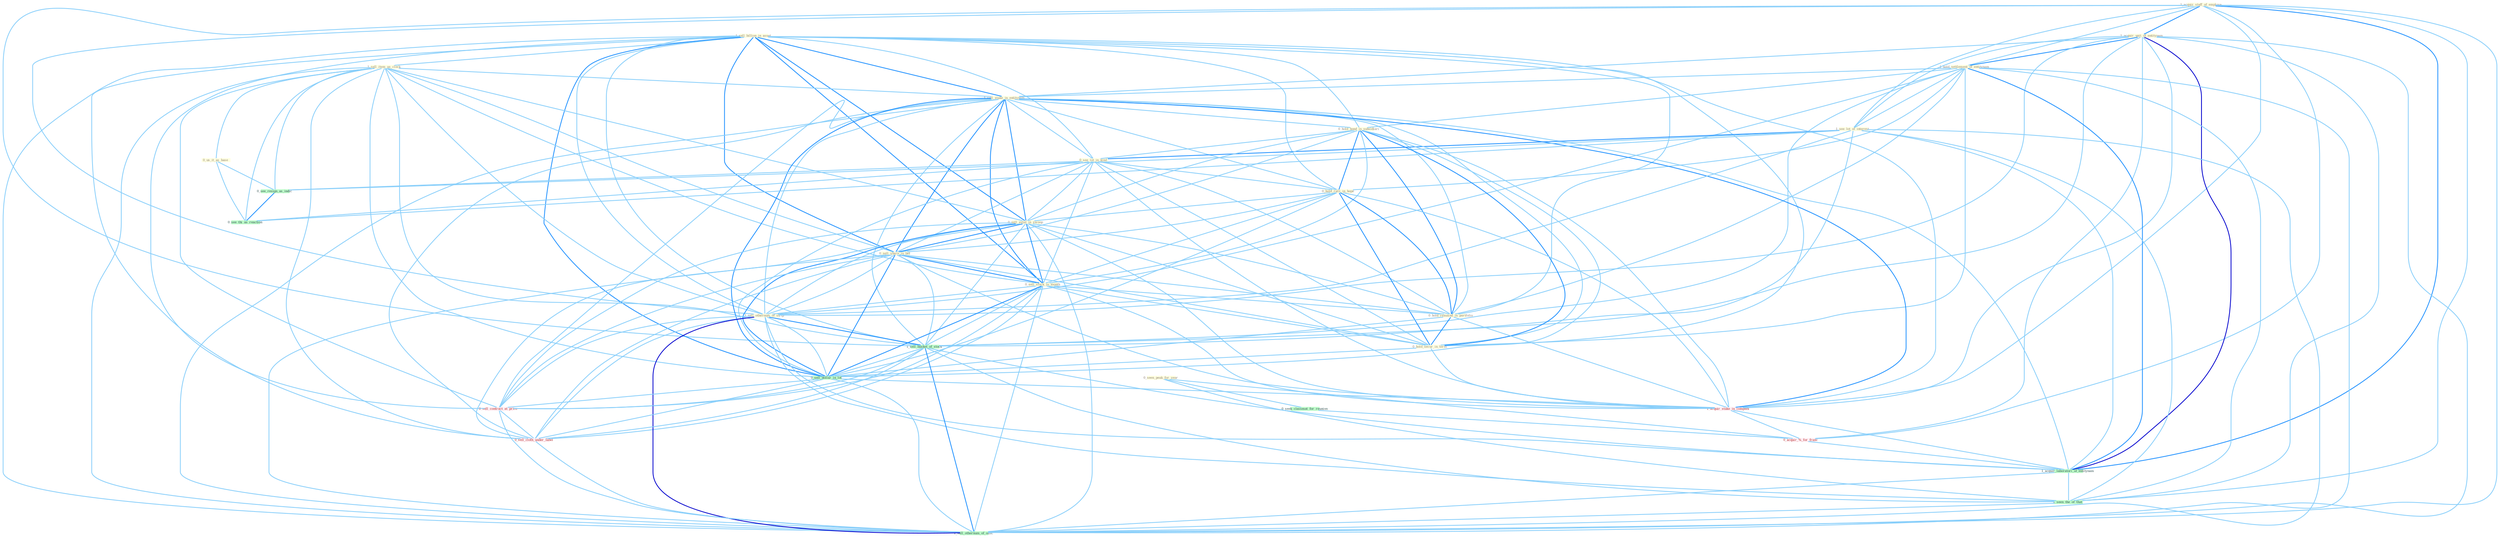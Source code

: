 Graph G{ 
    node
    [shape=polygon,style=filled,width=.5,height=.06,color="#BDFCC9",fixedsize=true,fontsize=4,
    fontcolor="#2f4f4f"];
    {node
    [color="#ffffe0", fontcolor="#8b7d6b"] "1_acquir_staff_of_employe " "1_sell_billion_in_asset " "1_acquir_unit_of_entitynam " "1_hold_settlement_of_entitynam " "0_seen_peak_for_year " "1_sell_item_as_clock " "1_sell_stake_in_entitynam " "1_see_lot_of_interest " "0_hold_bond_in_subsidiari " "0_see_lot_in_kind " "0_hold_ralli_in_hope " "0_sell_estat_in_swoop " "0_sell_share_in_bet " "0_sell_stock_in_month " "1_sell_othernum_of_strip " "0_us_it_as_base " "0_hold_remaind_in_portfolio " "0_hold_secur_in_term "}
{node [color="#fff0f5", fontcolor="#b22222"] "1_acquir_stake_in_compani " "0_acquir_%_for_franc " "0_sell_contract_at_price " "0_sell_cloth_under_label "}
edge [color="#B0E2FF"];

	"1_acquir_staff_of_employe " -- "1_acquir_unit_of_entitynam " [w="2", color="#1e90ff" , len=0.8];
	"1_acquir_staff_of_employe " -- "1_hold_settlement_of_entitynam " [w="1", color="#87cefa" ];
	"1_acquir_staff_of_employe " -- "1_see_lot_of_interest " [w="1", color="#87cefa" ];
	"1_acquir_staff_of_employe " -- "1_sell_othernum_of_strip " [w="1", color="#87cefa" ];
	"1_acquir_staff_of_employe " -- "1_sell_basket_of_stock " [w="1", color="#87cefa" ];
	"1_acquir_staff_of_employe " -- "1_acquir_stake_in_compani " [w="1", color="#87cefa" ];
	"1_acquir_staff_of_employe " -- "0_acquir_%_for_franc " [w="1", color="#87cefa" ];
	"1_acquir_staff_of_employe " -- "1_acquir_laboratori_of_entitynam " [w="2", color="#1e90ff" , len=0.8];
	"1_acquir_staff_of_employe " -- "1_seen_the_of_that " [w="1", color="#87cefa" ];
	"1_acquir_staff_of_employe " -- "1_sell_othernum_of_offic " [w="1", color="#87cefa" ];
	"1_sell_billion_in_asset " -- "1_sell_item_as_clock " [w="1", color="#87cefa" ];
	"1_sell_billion_in_asset " -- "1_sell_stake_in_entitynam " [w="2", color="#1e90ff" , len=0.8];
	"1_sell_billion_in_asset " -- "0_hold_bond_in_subsidiari " [w="1", color="#87cefa" ];
	"1_sell_billion_in_asset " -- "0_see_lot_in_kind " [w="1", color="#87cefa" ];
	"1_sell_billion_in_asset " -- "0_hold_ralli_in_hope " [w="1", color="#87cefa" ];
	"1_sell_billion_in_asset " -- "0_sell_estat_in_swoop " [w="2", color="#1e90ff" , len=0.8];
	"1_sell_billion_in_asset " -- "0_sell_share_in_bet " [w="2", color="#1e90ff" , len=0.8];
	"1_sell_billion_in_asset " -- "0_sell_stock_in_month " [w="2", color="#1e90ff" , len=0.8];
	"1_sell_billion_in_asset " -- "1_sell_othernum_of_strip " [w="1", color="#87cefa" ];
	"1_sell_billion_in_asset " -- "0_hold_remaind_in_portfolio " [w="1", color="#87cefa" ];
	"1_sell_billion_in_asset " -- "0_hold_secur_in_term " [w="1", color="#87cefa" ];
	"1_sell_billion_in_asset " -- "1_sell_basket_of_stock " [w="1", color="#87cefa" ];
	"1_sell_billion_in_asset " -- "0_sell_dollar_in_lot " [w="2", color="#1e90ff" , len=0.8];
	"1_sell_billion_in_asset " -- "1_acquir_stake_in_compani " [w="1", color="#87cefa" ];
	"1_sell_billion_in_asset " -- "0_sell_contract_at_price " [w="1", color="#87cefa" ];
	"1_sell_billion_in_asset " -- "0_sell_cloth_under_label " [w="1", color="#87cefa" ];
	"1_sell_billion_in_asset " -- "1_sell_othernum_of_offic " [w="1", color="#87cefa" ];
	"1_acquir_unit_of_entitynam " -- "1_hold_settlement_of_entitynam " [w="2", color="#1e90ff" , len=0.8];
	"1_acquir_unit_of_entitynam " -- "1_sell_stake_in_entitynam " [w="1", color="#87cefa" ];
	"1_acquir_unit_of_entitynam " -- "1_see_lot_of_interest " [w="1", color="#87cefa" ];
	"1_acquir_unit_of_entitynam " -- "1_sell_othernum_of_strip " [w="1", color="#87cefa" ];
	"1_acquir_unit_of_entitynam " -- "1_sell_basket_of_stock " [w="1", color="#87cefa" ];
	"1_acquir_unit_of_entitynam " -- "1_acquir_stake_in_compani " [w="1", color="#87cefa" ];
	"1_acquir_unit_of_entitynam " -- "0_acquir_%_for_franc " [w="1", color="#87cefa" ];
	"1_acquir_unit_of_entitynam " -- "1_acquir_laboratori_of_entitynam " [w="3", color="#0000cd" , len=0.6];
	"1_acquir_unit_of_entitynam " -- "1_seen_the_of_that " [w="1", color="#87cefa" ];
	"1_acquir_unit_of_entitynam " -- "1_sell_othernum_of_offic " [w="1", color="#87cefa" ];
	"1_hold_settlement_of_entitynam " -- "1_sell_stake_in_entitynam " [w="1", color="#87cefa" ];
	"1_hold_settlement_of_entitynam " -- "1_see_lot_of_interest " [w="1", color="#87cefa" ];
	"1_hold_settlement_of_entitynam " -- "0_hold_bond_in_subsidiari " [w="1", color="#87cefa" ];
	"1_hold_settlement_of_entitynam " -- "0_hold_ralli_in_hope " [w="1", color="#87cefa" ];
	"1_hold_settlement_of_entitynam " -- "1_sell_othernum_of_strip " [w="1", color="#87cefa" ];
	"1_hold_settlement_of_entitynam " -- "0_hold_remaind_in_portfolio " [w="1", color="#87cefa" ];
	"1_hold_settlement_of_entitynam " -- "0_hold_secur_in_term " [w="1", color="#87cefa" ];
	"1_hold_settlement_of_entitynam " -- "1_sell_basket_of_stock " [w="1", color="#87cefa" ];
	"1_hold_settlement_of_entitynam " -- "1_acquir_laboratori_of_entitynam " [w="2", color="#1e90ff" , len=0.8];
	"1_hold_settlement_of_entitynam " -- "1_seen_the_of_that " [w="1", color="#87cefa" ];
	"1_hold_settlement_of_entitynam " -- "1_sell_othernum_of_offic " [w="1", color="#87cefa" ];
	"0_seen_peak_for_year " -- "0_seek_classmat_for_reunion " [w="1", color="#87cefa" ];
	"0_seen_peak_for_year " -- "0_acquir_%_for_franc " [w="1", color="#87cefa" ];
	"0_seen_peak_for_year " -- "1_seen_the_of_that " [w="1", color="#87cefa" ];
	"1_sell_item_as_clock " -- "1_sell_stake_in_entitynam " [w="1", color="#87cefa" ];
	"1_sell_item_as_clock " -- "0_sell_estat_in_swoop " [w="1", color="#87cefa" ];
	"1_sell_item_as_clock " -- "0_sell_share_in_bet " [w="1", color="#87cefa" ];
	"1_sell_item_as_clock " -- "0_sell_stock_in_month " [w="1", color="#87cefa" ];
	"1_sell_item_as_clock " -- "1_sell_othernum_of_strip " [w="1", color="#87cefa" ];
	"1_sell_item_as_clock " -- "0_us_it_as_base " [w="1", color="#87cefa" ];
	"1_sell_item_as_clock " -- "1_sell_basket_of_stock " [w="1", color="#87cefa" ];
	"1_sell_item_as_clock " -- "0_sell_dollar_in_lot " [w="1", color="#87cefa" ];
	"1_sell_item_as_clock " -- "0_see_resign_as_indic " [w="1", color="#87cefa" ];
	"1_sell_item_as_clock " -- "0_sell_contract_at_price " [w="1", color="#87cefa" ];
	"1_sell_item_as_clock " -- "0_sell_cloth_under_label " [w="1", color="#87cefa" ];
	"1_sell_item_as_clock " -- "1_sell_othernum_of_offic " [w="1", color="#87cefa" ];
	"1_sell_item_as_clock " -- "0_see_thi_as_reaction " [w="1", color="#87cefa" ];
	"1_sell_stake_in_entitynam " -- "0_hold_bond_in_subsidiari " [w="1", color="#87cefa" ];
	"1_sell_stake_in_entitynam " -- "0_see_lot_in_kind " [w="1", color="#87cefa" ];
	"1_sell_stake_in_entitynam " -- "0_hold_ralli_in_hope " [w="1", color="#87cefa" ];
	"1_sell_stake_in_entitynam " -- "0_sell_estat_in_swoop " [w="2", color="#1e90ff" , len=0.8];
	"1_sell_stake_in_entitynam " -- "0_sell_share_in_bet " [w="2", color="#1e90ff" , len=0.8];
	"1_sell_stake_in_entitynam " -- "0_sell_stock_in_month " [w="2", color="#1e90ff" , len=0.8];
	"1_sell_stake_in_entitynam " -- "1_sell_othernum_of_strip " [w="1", color="#87cefa" ];
	"1_sell_stake_in_entitynam " -- "0_hold_remaind_in_portfolio " [w="1", color="#87cefa" ];
	"1_sell_stake_in_entitynam " -- "0_hold_secur_in_term " [w="1", color="#87cefa" ];
	"1_sell_stake_in_entitynam " -- "1_sell_basket_of_stock " [w="1", color="#87cefa" ];
	"1_sell_stake_in_entitynam " -- "0_sell_dollar_in_lot " [w="2", color="#1e90ff" , len=0.8];
	"1_sell_stake_in_entitynam " -- "1_acquir_stake_in_compani " [w="2", color="#1e90ff" , len=0.8];
	"1_sell_stake_in_entitynam " -- "0_sell_contract_at_price " [w="1", color="#87cefa" ];
	"1_sell_stake_in_entitynam " -- "1_acquir_laboratori_of_entitynam " [w="1", color="#87cefa" ];
	"1_sell_stake_in_entitynam " -- "0_sell_cloth_under_label " [w="1", color="#87cefa" ];
	"1_sell_stake_in_entitynam " -- "1_sell_othernum_of_offic " [w="1", color="#87cefa" ];
	"1_see_lot_of_interest " -- "0_see_lot_in_kind " [w="2", color="#1e90ff" , len=0.8];
	"1_see_lot_of_interest " -- "1_sell_othernum_of_strip " [w="1", color="#87cefa" ];
	"1_see_lot_of_interest " -- "1_sell_basket_of_stock " [w="1", color="#87cefa" ];
	"1_see_lot_of_interest " -- "0_see_resign_as_indic " [w="1", color="#87cefa" ];
	"1_see_lot_of_interest " -- "1_acquir_laboratori_of_entitynam " [w="1", color="#87cefa" ];
	"1_see_lot_of_interest " -- "1_seen_the_of_that " [w="1", color="#87cefa" ];
	"1_see_lot_of_interest " -- "1_sell_othernum_of_offic " [w="1", color="#87cefa" ];
	"1_see_lot_of_interest " -- "0_see_thi_as_reaction " [w="1", color="#87cefa" ];
	"0_hold_bond_in_subsidiari " -- "0_see_lot_in_kind " [w="1", color="#87cefa" ];
	"0_hold_bond_in_subsidiari " -- "0_hold_ralli_in_hope " [w="2", color="#1e90ff" , len=0.8];
	"0_hold_bond_in_subsidiari " -- "0_sell_estat_in_swoop " [w="1", color="#87cefa" ];
	"0_hold_bond_in_subsidiari " -- "0_sell_share_in_bet " [w="1", color="#87cefa" ];
	"0_hold_bond_in_subsidiari " -- "0_sell_stock_in_month " [w="1", color="#87cefa" ];
	"0_hold_bond_in_subsidiari " -- "0_hold_remaind_in_portfolio " [w="2", color="#1e90ff" , len=0.8];
	"0_hold_bond_in_subsidiari " -- "0_hold_secur_in_term " [w="2", color="#1e90ff" , len=0.8];
	"0_hold_bond_in_subsidiari " -- "0_sell_dollar_in_lot " [w="1", color="#87cefa" ];
	"0_hold_bond_in_subsidiari " -- "1_acquir_stake_in_compani " [w="1", color="#87cefa" ];
	"0_see_lot_in_kind " -- "0_hold_ralli_in_hope " [w="1", color="#87cefa" ];
	"0_see_lot_in_kind " -- "0_sell_estat_in_swoop " [w="1", color="#87cefa" ];
	"0_see_lot_in_kind " -- "0_sell_share_in_bet " [w="1", color="#87cefa" ];
	"0_see_lot_in_kind " -- "0_sell_stock_in_month " [w="1", color="#87cefa" ];
	"0_see_lot_in_kind " -- "0_hold_remaind_in_portfolio " [w="1", color="#87cefa" ];
	"0_see_lot_in_kind " -- "0_hold_secur_in_term " [w="1", color="#87cefa" ];
	"0_see_lot_in_kind " -- "0_sell_dollar_in_lot " [w="1", color="#87cefa" ];
	"0_see_lot_in_kind " -- "0_see_resign_as_indic " [w="1", color="#87cefa" ];
	"0_see_lot_in_kind " -- "1_acquir_stake_in_compani " [w="1", color="#87cefa" ];
	"0_see_lot_in_kind " -- "0_see_thi_as_reaction " [w="1", color="#87cefa" ];
	"0_hold_ralli_in_hope " -- "0_sell_estat_in_swoop " [w="1", color="#87cefa" ];
	"0_hold_ralli_in_hope " -- "0_sell_share_in_bet " [w="1", color="#87cefa" ];
	"0_hold_ralli_in_hope " -- "0_sell_stock_in_month " [w="1", color="#87cefa" ];
	"0_hold_ralli_in_hope " -- "0_hold_remaind_in_portfolio " [w="2", color="#1e90ff" , len=0.8];
	"0_hold_ralli_in_hope " -- "0_hold_secur_in_term " [w="2", color="#1e90ff" , len=0.8];
	"0_hold_ralli_in_hope " -- "0_sell_dollar_in_lot " [w="1", color="#87cefa" ];
	"0_hold_ralli_in_hope " -- "1_acquir_stake_in_compani " [w="1", color="#87cefa" ];
	"0_sell_estat_in_swoop " -- "0_sell_share_in_bet " [w="2", color="#1e90ff" , len=0.8];
	"0_sell_estat_in_swoop " -- "0_sell_stock_in_month " [w="2", color="#1e90ff" , len=0.8];
	"0_sell_estat_in_swoop " -- "1_sell_othernum_of_strip " [w="1", color="#87cefa" ];
	"0_sell_estat_in_swoop " -- "0_hold_remaind_in_portfolio " [w="1", color="#87cefa" ];
	"0_sell_estat_in_swoop " -- "0_hold_secur_in_term " [w="1", color="#87cefa" ];
	"0_sell_estat_in_swoop " -- "1_sell_basket_of_stock " [w="1", color="#87cefa" ];
	"0_sell_estat_in_swoop " -- "0_sell_dollar_in_lot " [w="2", color="#1e90ff" , len=0.8];
	"0_sell_estat_in_swoop " -- "1_acquir_stake_in_compani " [w="1", color="#87cefa" ];
	"0_sell_estat_in_swoop " -- "0_sell_contract_at_price " [w="1", color="#87cefa" ];
	"0_sell_estat_in_swoop " -- "0_sell_cloth_under_label " [w="1", color="#87cefa" ];
	"0_sell_estat_in_swoop " -- "1_sell_othernum_of_offic " [w="1", color="#87cefa" ];
	"0_sell_share_in_bet " -- "0_sell_stock_in_month " [w="2", color="#1e90ff" , len=0.8];
	"0_sell_share_in_bet " -- "1_sell_othernum_of_strip " [w="1", color="#87cefa" ];
	"0_sell_share_in_bet " -- "0_hold_remaind_in_portfolio " [w="1", color="#87cefa" ];
	"0_sell_share_in_bet " -- "0_hold_secur_in_term " [w="1", color="#87cefa" ];
	"0_sell_share_in_bet " -- "1_sell_basket_of_stock " [w="1", color="#87cefa" ];
	"0_sell_share_in_bet " -- "0_sell_dollar_in_lot " [w="2", color="#1e90ff" , len=0.8];
	"0_sell_share_in_bet " -- "1_acquir_stake_in_compani " [w="1", color="#87cefa" ];
	"0_sell_share_in_bet " -- "0_sell_contract_at_price " [w="1", color="#87cefa" ];
	"0_sell_share_in_bet " -- "0_sell_cloth_under_label " [w="1", color="#87cefa" ];
	"0_sell_share_in_bet " -- "1_sell_othernum_of_offic " [w="1", color="#87cefa" ];
	"0_sell_stock_in_month " -- "1_sell_othernum_of_strip " [w="1", color="#87cefa" ];
	"0_sell_stock_in_month " -- "0_hold_remaind_in_portfolio " [w="1", color="#87cefa" ];
	"0_sell_stock_in_month " -- "0_hold_secur_in_term " [w="1", color="#87cefa" ];
	"0_sell_stock_in_month " -- "1_sell_basket_of_stock " [w="1", color="#87cefa" ];
	"0_sell_stock_in_month " -- "0_sell_dollar_in_lot " [w="2", color="#1e90ff" , len=0.8];
	"0_sell_stock_in_month " -- "1_acquir_stake_in_compani " [w="1", color="#87cefa" ];
	"0_sell_stock_in_month " -- "0_sell_contract_at_price " [w="1", color="#87cefa" ];
	"0_sell_stock_in_month " -- "0_sell_cloth_under_label " [w="1", color="#87cefa" ];
	"0_sell_stock_in_month " -- "1_sell_othernum_of_offic " [w="1", color="#87cefa" ];
	"1_sell_othernum_of_strip " -- "1_sell_basket_of_stock " [w="2", color="#1e90ff" , len=0.8];
	"1_sell_othernum_of_strip " -- "0_sell_dollar_in_lot " [w="1", color="#87cefa" ];
	"1_sell_othernum_of_strip " -- "0_sell_contract_at_price " [w="1", color="#87cefa" ];
	"1_sell_othernum_of_strip " -- "1_acquir_laboratori_of_entitynam " [w="1", color="#87cefa" ];
	"1_sell_othernum_of_strip " -- "0_sell_cloth_under_label " [w="1", color="#87cefa" ];
	"1_sell_othernum_of_strip " -- "1_seen_the_of_that " [w="1", color="#87cefa" ];
	"1_sell_othernum_of_strip " -- "1_sell_othernum_of_offic " [w="3", color="#0000cd" , len=0.6];
	"0_us_it_as_base " -- "0_see_resign_as_indic " [w="1", color="#87cefa" ];
	"0_us_it_as_base " -- "0_see_thi_as_reaction " [w="1", color="#87cefa" ];
	"0_hold_remaind_in_portfolio " -- "0_hold_secur_in_term " [w="2", color="#1e90ff" , len=0.8];
	"0_hold_remaind_in_portfolio " -- "0_sell_dollar_in_lot " [w="1", color="#87cefa" ];
	"0_hold_remaind_in_portfolio " -- "1_acquir_stake_in_compani " [w="1", color="#87cefa" ];
	"0_hold_secur_in_term " -- "0_sell_dollar_in_lot " [w="1", color="#87cefa" ];
	"0_hold_secur_in_term " -- "1_acquir_stake_in_compani " [w="1", color="#87cefa" ];
	"0_seek_classmat_for_reunion " -- "0_acquir_%_for_franc " [w="1", color="#87cefa" ];
	"1_sell_basket_of_stock " -- "0_sell_dollar_in_lot " [w="1", color="#87cefa" ];
	"1_sell_basket_of_stock " -- "0_sell_contract_at_price " [w="1", color="#87cefa" ];
	"1_sell_basket_of_stock " -- "1_acquir_laboratori_of_entitynam " [w="1", color="#87cefa" ];
	"1_sell_basket_of_stock " -- "0_sell_cloth_under_label " [w="1", color="#87cefa" ];
	"1_sell_basket_of_stock " -- "1_seen_the_of_that " [w="1", color="#87cefa" ];
	"1_sell_basket_of_stock " -- "1_sell_othernum_of_offic " [w="2", color="#1e90ff" , len=0.8];
	"0_sell_dollar_in_lot " -- "1_acquir_stake_in_compani " [w="1", color="#87cefa" ];
	"0_sell_dollar_in_lot " -- "0_sell_contract_at_price " [w="1", color="#87cefa" ];
	"0_sell_dollar_in_lot " -- "0_sell_cloth_under_label " [w="1", color="#87cefa" ];
	"0_sell_dollar_in_lot " -- "1_sell_othernum_of_offic " [w="1", color="#87cefa" ];
	"0_see_resign_as_indic " -- "0_see_thi_as_reaction " [w="2", color="#1e90ff" , len=0.8];
	"1_acquir_stake_in_compani " -- "0_acquir_%_for_franc " [w="1", color="#87cefa" ];
	"1_acquir_stake_in_compani " -- "1_acquir_laboratori_of_entitynam " [w="1", color="#87cefa" ];
	"0_acquir_%_for_franc " -- "1_acquir_laboratori_of_entitynam " [w="1", color="#87cefa" ];
	"0_sell_contract_at_price " -- "0_sell_cloth_under_label " [w="1", color="#87cefa" ];
	"0_sell_contract_at_price " -- "1_sell_othernum_of_offic " [w="1", color="#87cefa" ];
	"1_acquir_laboratori_of_entitynam " -- "1_seen_the_of_that " [w="1", color="#87cefa" ];
	"1_acquir_laboratori_of_entitynam " -- "1_sell_othernum_of_offic " [w="1", color="#87cefa" ];
	"0_sell_cloth_under_label " -- "1_sell_othernum_of_offic " [w="1", color="#87cefa" ];
	"1_seen_the_of_that " -- "1_sell_othernum_of_offic " [w="1", color="#87cefa" ];
}